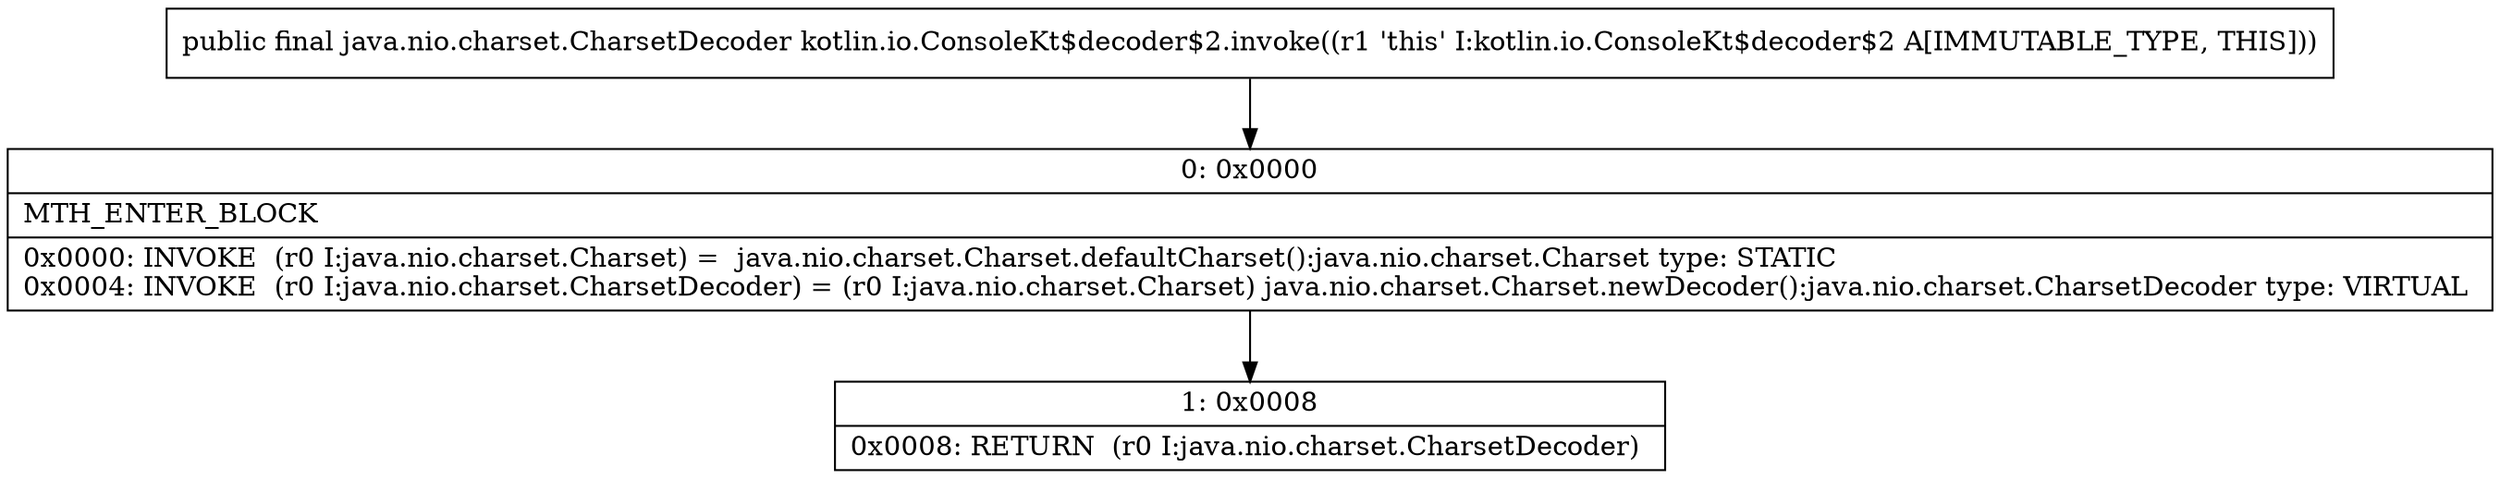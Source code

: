 digraph "CFG forkotlin.io.ConsoleKt$decoder$2.invoke()Ljava\/nio\/charset\/CharsetDecoder;" {
Node_0 [shape=record,label="{0\:\ 0x0000|MTH_ENTER_BLOCK\l|0x0000: INVOKE  (r0 I:java.nio.charset.Charset) =  java.nio.charset.Charset.defaultCharset():java.nio.charset.Charset type: STATIC \l0x0004: INVOKE  (r0 I:java.nio.charset.CharsetDecoder) = (r0 I:java.nio.charset.Charset) java.nio.charset.Charset.newDecoder():java.nio.charset.CharsetDecoder type: VIRTUAL \l}"];
Node_1 [shape=record,label="{1\:\ 0x0008|0x0008: RETURN  (r0 I:java.nio.charset.CharsetDecoder) \l}"];
MethodNode[shape=record,label="{public final java.nio.charset.CharsetDecoder kotlin.io.ConsoleKt$decoder$2.invoke((r1 'this' I:kotlin.io.ConsoleKt$decoder$2 A[IMMUTABLE_TYPE, THIS])) }"];
MethodNode -> Node_0;
Node_0 -> Node_1;
}

